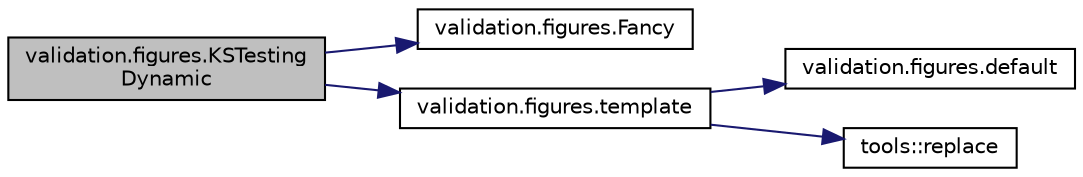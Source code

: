 digraph "validation.figures.KSTestingDynamic"
{
 // INTERACTIVE_SVG=YES
 // LATEX_PDF_SIZE
  edge [fontname="Helvetica",fontsize="10",labelfontname="Helvetica",labelfontsize="10"];
  node [fontname="Helvetica",fontsize="10",shape=record];
  rankdir="LR";
  Node1 [label="validation.figures.KSTesting\lDynamic",height=0.2,width=0.4,color="black", fillcolor="grey75", style="filled", fontcolor="black",tooltip=" "];
  Node1 -> Node2 [color="midnightblue",fontsize="10",style="solid",fontname="Helvetica"];
  Node2 [label="validation.figures.Fancy",height=0.2,width=0.4,color="black", fillcolor="white", style="filled",URL="$namespacevalidation_1_1figures.html#aeaea86b0a9280be8f01e82837691e66e",tooltip=" "];
  Node1 -> Node3 [color="midnightblue",fontsize="10",style="solid",fontname="Helvetica"];
  Node3 [label="validation.figures.template",height=0.2,width=0.4,color="black", fillcolor="white", style="filled",URL="$namespacevalidation_1_1figures.html#a5d5830588582cdacb9e25b3b5c437cb7",tooltip=" "];
  Node3 -> Node4 [color="midnightblue",fontsize="10",style="solid",fontname="Helvetica"];
  Node4 [label="validation.figures.default",height=0.2,width=0.4,color="black", fillcolor="white", style="filled",URL="$namespacevalidation_1_1figures.html#a56f1fd5919df992a8fb9c9155f3b24d6",tooltip=" "];
  Node3 -> Node5 [color="midnightblue",fontsize="10",style="solid",fontname="Helvetica"];
  Node5 [label="tools::replace",height=0.2,width=0.4,color="black", fillcolor="white", style="filled",URL="$classtools.html#aeae88ebd7116d59008600f0723716dba",tooltip="Replaces all occurrences of a substring in a string."];
}
